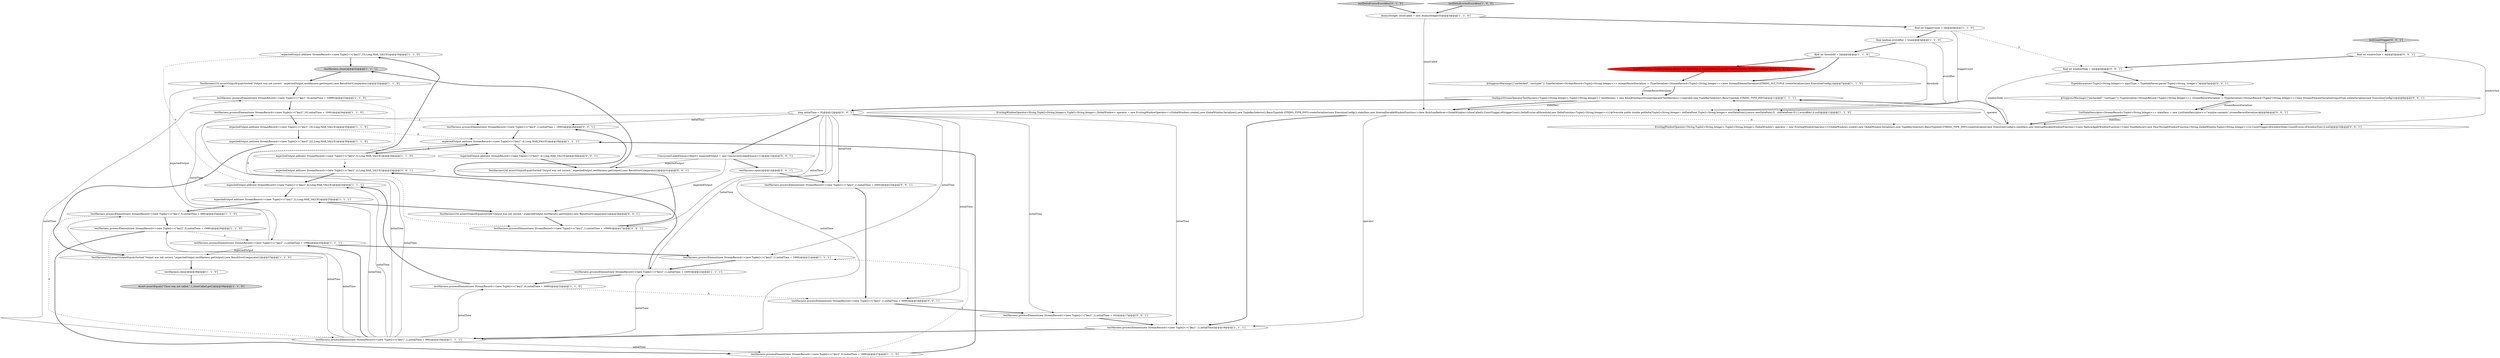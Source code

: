 digraph {
12 [style = filled, label = "expectedOutput.add(new StreamRecord<>(new Tuple2<>(\"key2\",15),Long.MAX_VALUE))@@@30@@@['1', '1', '0']", fillcolor = white, shape = ellipse image = "AAA0AAABBB1BBB"];
29 [style = filled, label = "testHarness.processElement(new StreamRecord<>(new Tuple2<>(\"key2\",4),initialTime + 3999))@@@22@@@['1', '1', '0']", fillcolor = white, shape = ellipse image = "AAA0AAABBB1BBB"];
15 [style = filled, label = "expectedOutput.add(new StreamRecord<>(new Tuple2<>(\"key1\",4),Long.MAX_VALUE))@@@29@@@['1', '1', '1']", fillcolor = white, shape = ellipse image = "AAA0AAABBB1BBB"];
45 [style = filled, label = "testHarness.processElement(new StreamRecord<>(new Tuple2<>(\"key2\",1),initialTime + 1000))@@@28@@@['0', '0', '1']", fillcolor = white, shape = ellipse image = "AAA0AAABBB3BBB"];
32 [style = filled, label = "testDeltaEvictorEvictAfter['0', '1', '0']", fillcolor = lightgray, shape = diamond image = "AAA0AAABBB2BBB"];
40 [style = filled, label = "EvictingWindowOperator<String,Tuple2<String,Integer>,Tuple2<String,Integer>,GlobalWindow> operator = new EvictingWindowOperator<>(GlobalWindows.create(),new GlobalWindow.Serializer(),new TupleKeySelector(),BasicTypeInfo.STRING_TYPE_INFO.createSerializer(new ExecutionConfig()),stateDesc,new InternalIterableWindowFunction<>(new ReduceApplyWindowFunction<>(new SumReducer(),new PassThroughWindowFunction<String,GlobalWindow,Tuple2<String,Integer>>())),CountTrigger.of(windowSlide),CountEvictor.of(windowSize),0,null)@@@10@@@['0', '0', '1']", fillcolor = white, shape = ellipse image = "AAA0AAABBB3BBB"];
1 [style = filled, label = "testHarness.processElement(new StreamRecord<>(new Tuple2<>(\"key2\",5),initialTime + 1998))@@@26@@@['1', '1', '0']", fillcolor = white, shape = ellipse image = "AAA0AAABBB1BBB"];
5 [style = filled, label = "testHarness.processElement(new StreamRecord<>(new Tuple2<>(\"key2\",1),initialTime + 1000))@@@22@@@['1', '1', '1']", fillcolor = white, shape = ellipse image = "AAA0AAABBB1BBB"];
24 [style = filled, label = "OneInputStreamOperatorTestHarness<Tuple2<String,Integer>,Tuple2<String,Integer>> testHarness = new KeyedOneInputStreamOperatorTestHarness<>(operator,new TupleKeySelector(),BasicTypeInfo.STRING_TYPE_INFO)@@@11@@@['1', '1', '1']", fillcolor = white, shape = ellipse image = "AAA0AAABBB1BBB"];
41 [style = filled, label = "final int windowSlide = 2@@@4@@@['0', '0', '1']", fillcolor = white, shape = ellipse image = "AAA0AAABBB3BBB"];
3 [style = filled, label = "testHarness.close()@@@38@@@['1', '1', '0']", fillcolor = white, shape = ellipse image = "AAA0AAABBB1BBB"];
13 [style = filled, label = "testHarness.processElement(new StreamRecord<>(new Tuple2<>(\"key1\",9),initialTime + 10999))@@@33@@@['1', '1', '0']", fillcolor = white, shape = ellipse image = "AAA0AAABBB1BBB"];
23 [style = filled, label = "final int triggerCount = 2@@@4@@@['1', '1', '0']", fillcolor = white, shape = ellipse image = "AAA0AAABBB1BBB"];
28 [style = filled, label = "TypeInformation<Tuple2<String,Integer>> inputType = TypeInfoParser.parse(\"Tuple2<String, Integer>\")@@@7@@@['1', '0', '0']", fillcolor = red, shape = ellipse image = "AAA1AAABBB1BBB"];
38 [style = filled, label = "long initialTime = 0L@@@12@@@['0', '0', '1']", fillcolor = white, shape = ellipse image = "AAA0AAABBB3BBB"];
21 [style = filled, label = "testHarness.processElement(new StreamRecord<>(new Tuple2<>(\"key2\",10),initialTime + 1000))@@@34@@@['1', '1', '0']", fillcolor = white, shape = ellipse image = "AAA0AAABBB1BBB"];
31 [style = filled, label = "testDeltaEvictorEvictAfter['1', '0', '0']", fillcolor = lightgray, shape = diamond image = "AAA0AAABBB1BBB"];
30 [style = filled, label = "TestHarnessUtil.assertOutputEqualsSorted(\"Output was not correct.\",expectedOutput,testHarness.getOutput(),new ResultSortComparator())@@@32@@@['1', '1', '0']", fillcolor = white, shape = ellipse image = "AAA0AAABBB1BBB"];
4 [style = filled, label = "@SuppressWarnings({\"unchecked\",\"rawtypes\"}) TypeSerializer<StreamRecord<Tuple2<String,Integer>>> streamRecordSerializer = (TypeSerializer<StreamRecord<Tuple2<String,Integer>>>)new StreamElementSerializer(STRING_INT_TUPLE.createSerializer(new ExecutionConfig()))@@@7@@@['1', '1', '0']", fillcolor = white, shape = ellipse image = "AAA0AAABBB1BBB"];
18 [style = filled, label = "testHarness.close()@@@32@@@['1', '1', '1']", fillcolor = lightgray, shape = ellipse image = "AAA0AAABBB1BBB"];
26 [style = filled, label = "expectedOutput.add(new StreamRecord<>(new Tuple2<>(\"key2\",22),Long.MAX_VALUE))@@@36@@@['1', '1', '0']", fillcolor = white, shape = ellipse image = "AAA0AAABBB1BBB"];
39 [style = filled, label = "testHarness.processElement(new StreamRecord<>(new Tuple2<>(\"key1\",1),initialTime + 20))@@@17@@@['0', '0', '1']", fillcolor = white, shape = ellipse image = "AAA0AAABBB3BBB"];
6 [style = filled, label = "expectedOutput.add(new StreamRecord<>(new Tuple2<>(\"key2\",4),Long.MAX_VALUE))@@@24@@@['1', '1', '1']", fillcolor = white, shape = ellipse image = "AAA0AAABBB1BBB"];
20 [style = filled, label = "EvictingWindowOperator<String,Tuple2<String,Integer>,Tuple2<String,Integer>,GlobalWindow> operator = new EvictingWindowOperator<>(GlobalWindows.create(),new GlobalWindow.Serializer(),new TupleKeySelector(),BasicTypeInfo.STRING_TYPE_INFO.createSerializer(new ExecutionConfig()),stateDesc,new InternalIterableWindowFunction<>(new RichSumReducer<GlobalWindow>(closeCalled)),CountTrigger.of(triggerCount),DeltaEvictor.of(threshold,new DeltaFunction<Tuple2<String,Integer>>(){@Override public double getDelta(Tuple2<String,Integer> oldDataPoint,Tuple2<String,Integer> newDataPoint){return newDataPoint.f1 - oldDataPoint.f1}},evictAfter),0,null)@@@11@@@['1', '1', '0']", fillcolor = white, shape = ellipse image = "AAA0AAABBB1BBB"];
48 [style = filled, label = "TestHarnessUtil.assertOutputEqualsSorted(\"Output was not correct.\",expectedOutput,testHarness.getOutput(),new ResultSortComparator())@@@31@@@['0', '0', '1']", fillcolor = white, shape = ellipse image = "AAA0AAABBB3BBB"];
50 [style = filled, label = "expectedOutput.add(new StreamRecord<>(new Tuple2<>(\"key2\",2),Long.MAX_VALUE))@@@23@@@['0', '0', '1']", fillcolor = white, shape = ellipse image = "AAA0AAABBB3BBB"];
35 [style = filled, label = "@SuppressWarnings({\"unchecked\",\"rawtypes\"}) TypeSerializer<StreamRecord<Tuple2<String,Integer>>> streamRecordSerializer = (TypeSerializer<StreamRecord<Tuple2<String,Integer>>>)new StreamElementSerializer(inputType.createSerializer(new ExecutionConfig()))@@@6@@@['0', '0', '1']", fillcolor = white, shape = ellipse image = "AAA0AAABBB3BBB"];
22 [style = filled, label = "expectedOutput.add(new StreamRecord<>(new Tuple2<>(\"key1\",2),Long.MAX_VALUE))@@@25@@@['1', '1', '1']", fillcolor = white, shape = ellipse image = "AAA0AAABBB1BBB"];
37 [style = filled, label = "ListStateDescriptor<StreamRecord<Tuple2<String,Integer>>> stateDesc = new ListStateDescriptor<>(\"window-contents\",streamRecordSerializer)@@@9@@@['0', '0', '1']", fillcolor = white, shape = ellipse image = "AAA0AAABBB3BBB"];
14 [style = filled, label = "final int threshold = 2@@@6@@@['1', '1', '0']", fillcolor = white, shape = ellipse image = "AAA0AAABBB1BBB"];
49 [style = filled, label = "testHarness.processElement(new StreamRecord<>(new Tuple2<>(\"key2\",1),initialTime + 3999))@@@16@@@['0', '0', '1']", fillcolor = white, shape = ellipse image = "AAA0AAABBB3BBB"];
34 [style = filled, label = "testHarness.open()@@@14@@@['0', '0', '1']", fillcolor = white, shape = ellipse image = "AAA0AAABBB3BBB"];
8 [style = filled, label = "TestHarnessUtil.assertOutputEqualsSorted(\"Output was not correct.\",expectedOutput,testHarness.getOutput(),new ResultSortComparator())@@@37@@@['1', '1', '0']", fillcolor = white, shape = ellipse image = "AAA0AAABBB1BBB"];
42 [style = filled, label = "ConcurrentLinkedQueue<Object> expectedOutput = new ConcurrentLinkedQueue<>()@@@13@@@['0', '0', '1']", fillcolor = white, shape = ellipse image = "AAA0AAABBB3BBB"];
51 [style = filled, label = "testCountTrigger['0', '0', '1']", fillcolor = lightgray, shape = diamond image = "AAA0AAABBB3BBB"];
7 [style = filled, label = "testHarness.processElement(new StreamRecord<>(new Tuple2<>(\"key1\",5),initialTime + 999))@@@25@@@['1', '1', '0']", fillcolor = white, shape = ellipse image = "AAA0AAABBB1BBB"];
2 [style = filled, label = "expectedOutput.add(new StreamRecord<>(new Tuple2<>(\"key2\",5),Long.MAX_VALUE))@@@29@@@['1', '1', '0']", fillcolor = white, shape = ellipse image = "AAA0AAABBB1BBB"];
19 [style = filled, label = "final boolean evictAfter = true@@@5@@@['1', '1', '0']", fillcolor = white, shape = ellipse image = "AAA0AAABBB1BBB"];
25 [style = filled, label = "testHarness.processElement(new StreamRecord<>(new Tuple2<>(\"key2\",1),initialTime + 1999))@@@21@@@['1', '1', '1']", fillcolor = white, shape = ellipse image = "AAA0AAABBB1BBB"];
44 [style = filled, label = "testHarness.processElement(new StreamRecord<>(new Tuple2<>(\"key1\",1),initialTime + 10999))@@@27@@@['0', '0', '1']", fillcolor = white, shape = ellipse image = "AAA0AAABBB3BBB"];
9 [style = filled, label = "AtomicInteger closeCalled = new AtomicInteger(0)@@@3@@@['1', '1', '0']", fillcolor = white, shape = ellipse image = "AAA0AAABBB1BBB"];
10 [style = filled, label = "testHarness.processElement(new StreamRecord<>(new Tuple2<>(\"key2\",1),initialTime + 1998))@@@20@@@['1', '1', '1']", fillcolor = white, shape = ellipse image = "AAA0AAABBB1BBB"];
17 [style = filled, label = "testHarness.processElement(new StreamRecord<>(new Tuple2<>(\"key1\",1),initialTime))@@@18@@@['1', '1', '1']", fillcolor = white, shape = ellipse image = "AAA0AAABBB1BBB"];
36 [style = filled, label = "final int windowSize = 4@@@3@@@['0', '0', '1']", fillcolor = white, shape = ellipse image = "AAA0AAABBB3BBB"];
11 [style = filled, label = "testHarness.processElement(new StreamRecord<>(new Tuple2<>(\"key2\",6),initialTime + 1999))@@@27@@@['1', '1', '0']", fillcolor = white, shape = ellipse image = "AAA0AAABBB1BBB"];
33 [style = filled, label = "testHarness.processElement(new StreamRecord<>(new Tuple2<>(\"key2\",1),initialTime + 3000))@@@15@@@['0', '0', '1']", fillcolor = white, shape = ellipse image = "AAA0AAABBB3BBB"];
16 [style = filled, label = "expectedOutput.add(new StreamRecord<>(new Tuple2<>(\"key1\",16),Long.MAX_VALUE))@@@35@@@['1', '1', '0']", fillcolor = white, shape = ellipse image = "AAA0AAABBB1BBB"];
47 [style = filled, label = "TypeInformation<Tuple2<String,Integer>> inputType = TypeInfoParser.parse(\"Tuple2<String, Integer>\")@@@5@@@['0', '0', '1']", fillcolor = white, shape = ellipse image = "AAA0AAABBB3BBB"];
46 [style = filled, label = "expectedOutput.add(new StreamRecord<>(new Tuple2<>(\"key2\",4),Long.MAX_VALUE))@@@30@@@['0', '0', '1']", fillcolor = white, shape = ellipse image = "AAA0AAABBB3BBB"];
43 [style = filled, label = "TestHarnessUtil.assertOutputEqualsSorted(\"Output was not correct.\",expectedOutput,testHarness.getOutput(),new ResultSortComparator())@@@26@@@['0', '0', '1']", fillcolor = white, shape = ellipse image = "AAA0AAABBB3BBB"];
27 [style = filled, label = "Assert.assertEquals(\"Close was not called.\",1,closeCalled.get())@@@39@@@['1', '1', '0']", fillcolor = lightgray, shape = ellipse image = "AAA0AAABBB1BBB"];
0 [style = filled, label = "testHarness.processElement(new StreamRecord<>(new Tuple2<>(\"key1\",1),initialTime + 999))@@@19@@@['1', '1', '1']", fillcolor = white, shape = ellipse image = "AAA0AAABBB1BBB"];
41->40 [style = solid, label="windowSlide"];
16->15 [style = dashed, label="0"];
30->13 [style = bold, label=""];
6->22 [style = bold, label=""];
31->9 [style = bold, label=""];
20->40 [style = dashed, label="0"];
38->44 [style = solid, label="initialTime"];
18->30 [style = bold, label=""];
0->15 [style = solid, label="initialTime"];
14->28 [style = bold, label=""];
38->10 [style = solid, label="initialTime"];
1->10 [style = dashed, label="0"];
7->0 [style = dashed, label="0"];
38->42 [style = bold, label=""];
46->48 [style = bold, label=""];
10->8 [style = solid, label="expectedOutput"];
3->27 [style = bold, label=""];
29->6 [style = bold, label=""];
36->40 [style = solid, label="windowSize"];
49->39 [style = bold, label=""];
35->37 [style = bold, label=""];
12->18 [style = bold, label=""];
21->16 [style = bold, label=""];
40->24 [style = bold, label=""];
48->18 [style = bold, label=""];
38->39 [style = solid, label="initialTime"];
43->44 [style = bold, label=""];
5->29 [style = bold, label=""];
7->1 [style = bold, label=""];
0->22 [style = solid, label="initialTime"];
0->29 [style = solid, label="initialTime"];
36->41 [style = bold, label=""];
24->20 [style = solid, label="stateDesc"];
22->43 [style = bold, label=""];
34->33 [style = bold, label=""];
16->26 [style = bold, label=""];
9->20 [style = solid, label="closeCalled"];
24->38 [style = bold, label=""];
2->50 [style = dashed, label="0"];
22->7 [style = bold, label=""];
21->45 [style = dashed, label="0"];
40->24 [style = solid, label="operator"];
1->11 [style = bold, label=""];
24->20 [style = bold, label=""];
13->44 [style = dashed, label="0"];
38->33 [style = solid, label="initialTime"];
10->25 [style = bold, label=""];
0->5 [style = solid, label="initialTime"];
38->0 [style = solid, label="initialTime"];
44->45 [style = bold, label=""];
14->20 [style = solid, label="threshold"];
35->37 [style = solid, label="streamRecordSerializer"];
14->4 [style = bold, label=""];
4->24 [style = bold, label=""];
0->6 [style = solid, label="initialTime"];
45->15 [style = bold, label=""];
8->3 [style = bold, label=""];
26->8 [style = bold, label=""];
0->21 [style = solid, label="initialTime"];
0->1 [style = solid, label="initialTime"];
32->9 [style = bold, label=""];
12->6 [style = dashed, label="0"];
17->0 [style = bold, label=""];
19->14 [style = bold, label=""];
51->36 [style = bold, label=""];
39->17 [style = bold, label=""];
23->19 [style = bold, label=""];
11->25 [style = dashed, label="0"];
25->5 [style = bold, label=""];
41->47 [style = bold, label=""];
33->49 [style = bold, label=""];
38->45 [style = solid, label="initialTime"];
38->17 [style = solid, label="initialTime"];
38->25 [style = solid, label="initialTime"];
42->43 [style = solid, label="expectedOutput"];
19->20 [style = solid, label="evictAfter"];
42->34 [style = bold, label=""];
15->2 [style = bold, label=""];
20->17 [style = bold, label=""];
50->6 [style = bold, label=""];
38->49 [style = solid, label="initialTime"];
42->48 [style = solid, label="expectedOutput"];
0->13 [style = solid, label="initialTime"];
23->20 [style = solid, label="triggerCount"];
4->24 [style = solid, label="streamRecordSerializer"];
10->30 [style = solid, label="expectedOutput"];
0->11 [style = solid, label="initialTime"];
0->7 [style = solid, label="initialTime"];
47->35 [style = bold, label=""];
2->12 [style = bold, label=""];
11->15 [style = bold, label=""];
20->17 [style = solid, label="operator"];
9->23 [style = bold, label=""];
0->10 [style = bold, label=""];
15->46 [style = bold, label=""];
23->41 [style = dashed, label="0"];
29->49 [style = dashed, label="0"];
5->50 [style = bold, label=""];
13->21 [style = bold, label=""];
37->40 [style = solid, label="stateDesc"];
38->5 [style = solid, label="initialTime"];
37->40 [style = bold, label=""];
28->4 [style = bold, label=""];
26->46 [style = dashed, label="0"];
}
